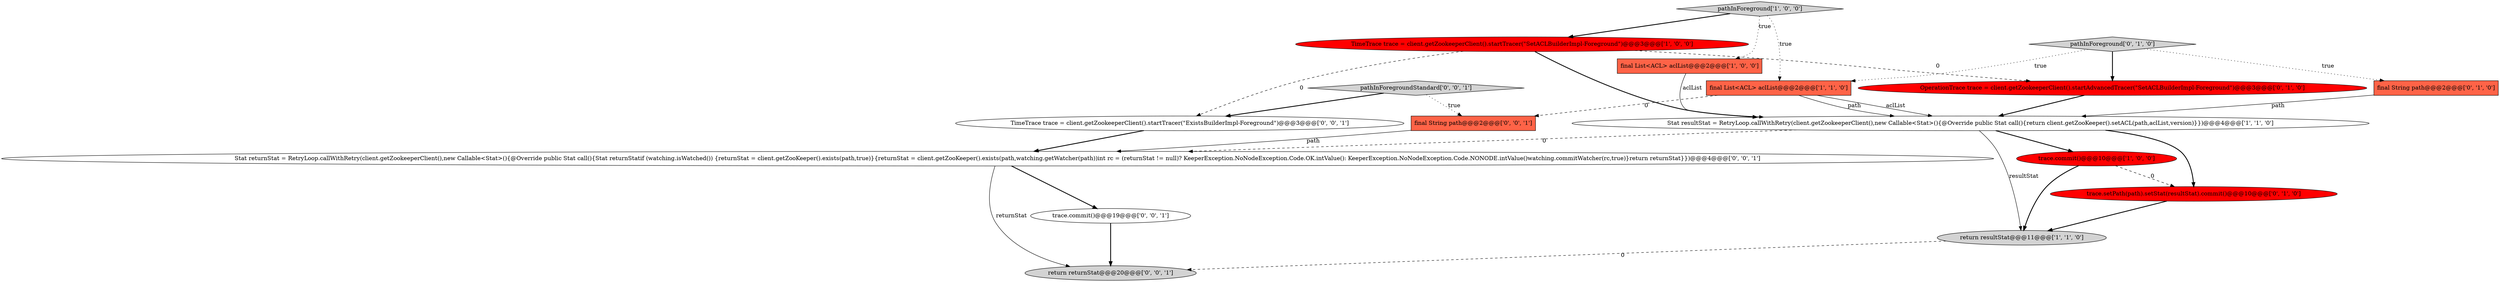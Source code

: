 digraph {
12 [style = filled, label = "return returnStat@@@20@@@['0', '0', '1']", fillcolor = lightgray, shape = ellipse image = "AAA0AAABBB3BBB"];
3 [style = filled, label = "trace.commit()@@@10@@@['1', '0', '0']", fillcolor = red, shape = ellipse image = "AAA1AAABBB1BBB"];
8 [style = filled, label = "OperationTrace trace = client.getZookeeperClient().startAdvancedTracer(\"SetACLBuilderImpl-Foreground\")@@@3@@@['0', '1', '0']", fillcolor = red, shape = ellipse image = "AAA1AAABBB2BBB"];
13 [style = filled, label = "final String path@@@2@@@['0', '0', '1']", fillcolor = tomato, shape = box image = "AAA0AAABBB3BBB"];
16 [style = filled, label = "Stat returnStat = RetryLoop.callWithRetry(client.getZookeeperClient(),new Callable<Stat>(){@Override public Stat call(){Stat returnStatif (watching.isWatched()) {returnStat = client.getZooKeeper().exists(path,true)}{returnStat = client.getZooKeeper().exists(path,watching.getWatcher(path))int rc = (returnStat != null)? KeeperException.NoNodeException.Code.OK.intValue(): KeeperException.NoNodeException.Code.NONODE.intValue()watching.commitWatcher(rc,true)}return returnStat}})@@@4@@@['0', '0', '1']", fillcolor = white, shape = ellipse image = "AAA0AAABBB3BBB"];
5 [style = filled, label = "Stat resultStat = RetryLoop.callWithRetry(client.getZookeeperClient(),new Callable<Stat>(){@Override public Stat call(){return client.getZooKeeper().setACL(path,aclList,version)}})@@@4@@@['1', '1', '0']", fillcolor = white, shape = ellipse image = "AAA0AAABBB1BBB"];
1 [style = filled, label = "final List<ACL> aclList@@@2@@@['1', '1', '0']", fillcolor = tomato, shape = box image = "AAA0AAABBB1BBB"];
9 [style = filled, label = "pathInForeground['0', '1', '0']", fillcolor = lightgray, shape = diamond image = "AAA0AAABBB2BBB"];
6 [style = filled, label = "return resultStat@@@11@@@['1', '1', '0']", fillcolor = lightgray, shape = ellipse image = "AAA0AAABBB1BBB"];
0 [style = filled, label = "final List<ACL> aclList@@@2@@@['1', '0', '0']", fillcolor = tomato, shape = box image = "AAA0AAABBB1BBB"];
10 [style = filled, label = "trace.setPath(path).setStat(resultStat).commit()@@@10@@@['0', '1', '0']", fillcolor = red, shape = ellipse image = "AAA1AAABBB2BBB"];
11 [style = filled, label = "TimeTrace trace = client.getZookeeperClient().startTracer(\"ExistsBuilderImpl-Foreground\")@@@3@@@['0', '0', '1']", fillcolor = white, shape = ellipse image = "AAA0AAABBB3BBB"];
15 [style = filled, label = "pathInForegroundStandard['0', '0', '1']", fillcolor = lightgray, shape = diamond image = "AAA0AAABBB3BBB"];
14 [style = filled, label = "trace.commit()@@@19@@@['0', '0', '1']", fillcolor = white, shape = ellipse image = "AAA0AAABBB3BBB"];
2 [style = filled, label = "pathInForeground['1', '0', '0']", fillcolor = lightgray, shape = diamond image = "AAA0AAABBB1BBB"];
4 [style = filled, label = "TimeTrace trace = client.getZookeeperClient().startTracer(\"SetACLBuilderImpl-Foreground\")@@@3@@@['1', '0', '0']", fillcolor = red, shape = ellipse image = "AAA1AAABBB1BBB"];
7 [style = filled, label = "final String path@@@2@@@['0', '1', '0']", fillcolor = tomato, shape = box image = "AAA0AAABBB2BBB"];
5->3 [style = bold, label=""];
11->16 [style = bold, label=""];
5->10 [style = bold, label=""];
2->0 [style = dotted, label="true"];
1->5 [style = solid, label="aclList"];
3->6 [style = bold, label=""];
9->8 [style = bold, label=""];
2->4 [style = bold, label=""];
10->6 [style = bold, label=""];
15->13 [style = dotted, label="true"];
6->12 [style = dashed, label="0"];
1->13 [style = dashed, label="0"];
5->16 [style = dashed, label="0"];
15->11 [style = bold, label=""];
8->5 [style = bold, label=""];
2->1 [style = dotted, label="true"];
0->5 [style = solid, label="aclList"];
14->12 [style = bold, label=""];
4->8 [style = dashed, label="0"];
9->1 [style = dotted, label="true"];
16->12 [style = solid, label="returnStat"];
5->6 [style = solid, label="resultStat"];
16->14 [style = bold, label=""];
13->16 [style = solid, label="path"];
3->10 [style = dashed, label="0"];
4->11 [style = dashed, label="0"];
9->7 [style = dotted, label="true"];
1->5 [style = solid, label="path"];
4->5 [style = bold, label=""];
7->5 [style = solid, label="path"];
}
